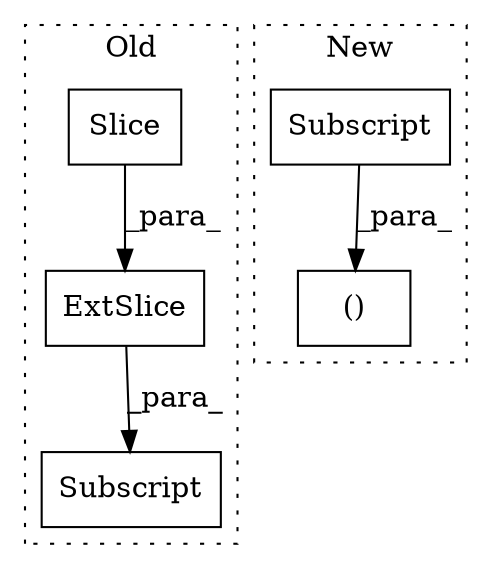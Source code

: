 digraph G {
subgraph cluster0 {
1 [label="Slice" a="80" s="25241" l="1" shape="box"];
3 [label="ExtSlice" a="85" s="25224" l="12" shape="box"];
4 [label="Subscript" a="63" s="25224,0" l="26,0" shape="box"];
label = "Old";
style="dotted";
}
subgraph cluster1 {
2 [label="()" a="54" s="26470" l="16" shape="box"];
5 [label="Subscript" a="63" s="26472,0" l="14,0" shape="box"];
label = "New";
style="dotted";
}
1 -> 3 [label="_para_"];
3 -> 4 [label="_para_"];
5 -> 2 [label="_para_"];
}